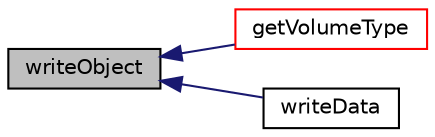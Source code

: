 digraph "writeObject"
{
  bgcolor="transparent";
  edge [fontname="Helvetica",fontsize="10",labelfontname="Helvetica",labelfontsize="10"];
  node [fontname="Helvetica",fontsize="10",shape=record];
  rankdir="LR";
  Node3817 [label="writeObject",height=0.2,width=0.4,color="black", fillcolor="grey75", style="filled", fontcolor="black"];
  Node3817 -> Node3818 [dir="back",color="midnightblue",fontsize="10",style="solid",fontname="Helvetica"];
  Node3818 [label="getVolumeType",height=0.2,width=0.4,color="red",URL="$a26393.html#a1d3ba31549036f01425643d189858d2a",tooltip="Determine type (inside/outside/mixed) for point. unknown if. "];
  Node3817 -> Node3835 [dir="back",color="midnightblue",fontsize="10",style="solid",fontname="Helvetica"];
  Node3835 [label="writeData",height=0.2,width=0.4,color="black",URL="$a26393.html#a25900c366cb0a98321899fde6c66dab7",tooltip="writeData function required by regIOobject but not used "];
}
